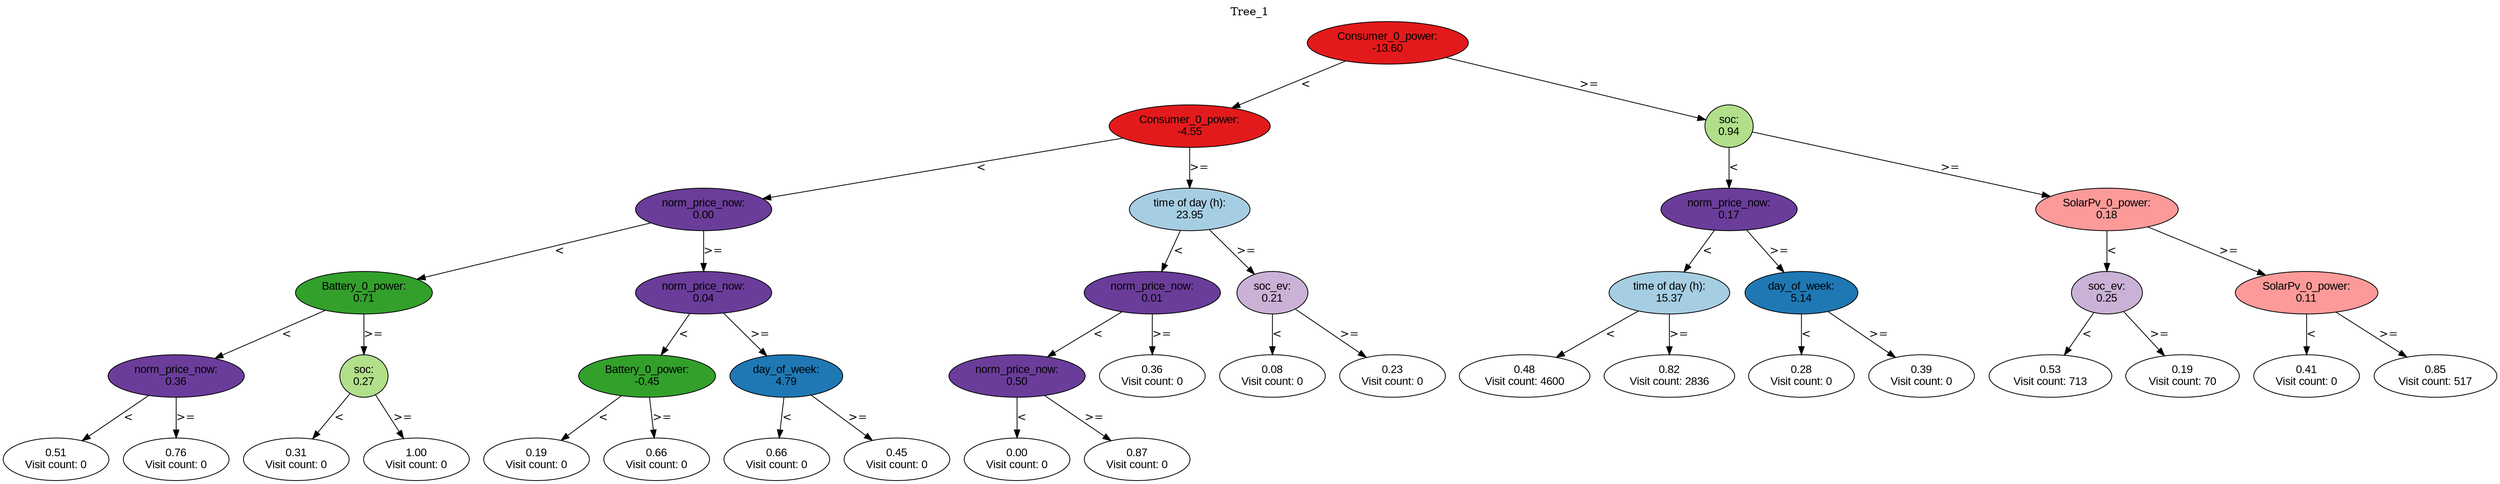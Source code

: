 digraph BST {
    node [fontname="Arial" style=filled colorscheme=paired12];
    0 [ label = "Consumer_0_power:
-13.60" fillcolor=6];
    1 [ label = "Consumer_0_power:
-4.55" fillcolor=6];
    2 [ label = "norm_price_now:
0.00" fillcolor=10];
    3 [ label = "Battery_0_power:
0.71" fillcolor=4];
    4 [ label = "norm_price_now:
0.36" fillcolor=10];
    5 [ label = "0.51
Visit count: 0" fillcolor=white];
    6 [ label = "0.76
Visit count: 0" fillcolor=white];
    7 [ label = "soc:
0.27" fillcolor=3];
    8 [ label = "0.31
Visit count: 0" fillcolor=white];
    9 [ label = "1.00
Visit count: 0" fillcolor=white];
    10 [ label = "norm_price_now:
0.04" fillcolor=10];
    11 [ label = "Battery_0_power:
-0.45" fillcolor=4];
    12 [ label = "0.19
Visit count: 0" fillcolor=white];
    13 [ label = "0.66
Visit count: 0" fillcolor=white];
    14 [ label = "day_of_week:
4.79" fillcolor=2];
    15 [ label = "0.66
Visit count: 0" fillcolor=white];
    16 [ label = "0.45
Visit count: 0" fillcolor=white];
    17 [ label = "time of day (h):
23.95" fillcolor=1];
    18 [ label = "norm_price_now:
0.01" fillcolor=10];
    19 [ label = "norm_price_now:
0.50" fillcolor=10];
    20 [ label = "0.00
Visit count: 0" fillcolor=white];
    21 [ label = "0.87
Visit count: 0" fillcolor=white];
    22 [ label = "0.36
Visit count: 0" fillcolor=white];
    23 [ label = "soc_ev:
0.21" fillcolor=9];
    24 [ label = "0.08
Visit count: 0" fillcolor=white];
    25 [ label = "0.23
Visit count: 0" fillcolor=white];
    26 [ label = "soc:
0.94" fillcolor=3];
    27 [ label = "norm_price_now:
0.17" fillcolor=10];
    28 [ label = "time of day (h):
15.37" fillcolor=1];
    29 [ label = "0.48
Visit count: 4600" fillcolor=white];
    30 [ label = "0.82
Visit count: 2836" fillcolor=white];
    31 [ label = "day_of_week:
5.14" fillcolor=2];
    32 [ label = "0.28
Visit count: 0" fillcolor=white];
    33 [ label = "0.39
Visit count: 0" fillcolor=white];
    34 [ label = "SolarPv_0_power:
0.18" fillcolor=5];
    35 [ label = "soc_ev:
0.25" fillcolor=9];
    36 [ label = "0.53
Visit count: 713" fillcolor=white];
    37 [ label = "0.19
Visit count: 70" fillcolor=white];
    38 [ label = "SolarPv_0_power:
0.11" fillcolor=5];
    39 [ label = "0.41
Visit count: 0" fillcolor=white];
    40 [ label = "0.85
Visit count: 517" fillcolor=white];

    0  -> 1[ label = "<"];
    0  -> 26[ label = ">="];
    1  -> 2[ label = "<"];
    1  -> 17[ label = ">="];
    2  -> 3[ label = "<"];
    2  -> 10[ label = ">="];
    3  -> 4[ label = "<"];
    3  -> 7[ label = ">="];
    4  -> 5[ label = "<"];
    4  -> 6[ label = ">="];
    7  -> 8[ label = "<"];
    7  -> 9[ label = ">="];
    10  -> 11[ label = "<"];
    10  -> 14[ label = ">="];
    11  -> 12[ label = "<"];
    11  -> 13[ label = ">="];
    14  -> 15[ label = "<"];
    14  -> 16[ label = ">="];
    17  -> 18[ label = "<"];
    17  -> 23[ label = ">="];
    18  -> 19[ label = "<"];
    18  -> 22[ label = ">="];
    19  -> 20[ label = "<"];
    19  -> 21[ label = ">="];
    23  -> 24[ label = "<"];
    23  -> 25[ label = ">="];
    26  -> 27[ label = "<"];
    26  -> 34[ label = ">="];
    27  -> 28[ label = "<"];
    27  -> 31[ label = ">="];
    28  -> 29[ label = "<"];
    28  -> 30[ label = ">="];
    31  -> 32[ label = "<"];
    31  -> 33[ label = ">="];
    34  -> 35[ label = "<"];
    34  -> 38[ label = ">="];
    35  -> 36[ label = "<"];
    35  -> 37[ label = ">="];
    38  -> 39[ label = "<"];
    38  -> 40[ label = ">="];

    labelloc="t";
    label="Tree_1";
}